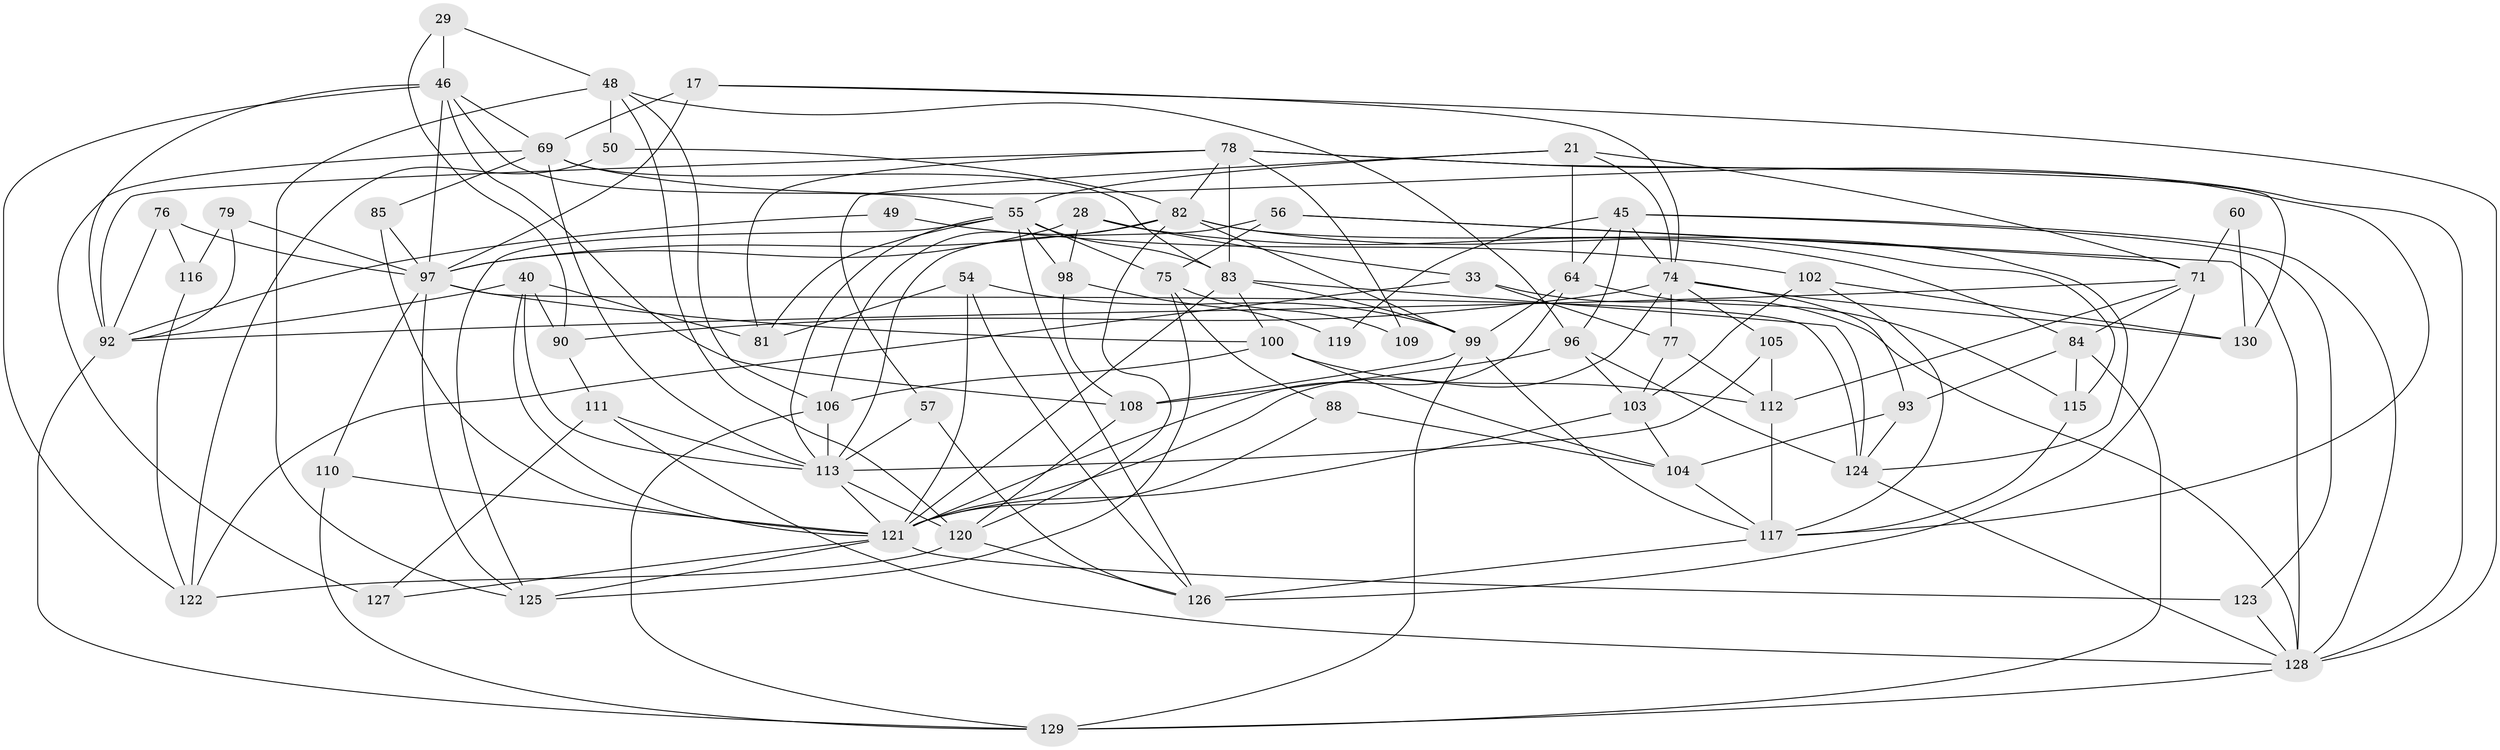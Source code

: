 // original degree distribution, {2: 0.09230769230769231, 4: 0.33076923076923076, 5: 0.14615384615384616, 3: 0.2923076923076923, 6: 0.09230769230769231, 7: 0.038461538461538464, 8: 0.007692307692307693}
// Generated by graph-tools (version 1.1) at 2025/50/03/09/25 04:50:59]
// undirected, 65 vertices, 166 edges
graph export_dot {
graph [start="1"]
  node [color=gray90,style=filled];
  17;
  21;
  28;
  29;
  33 [super="+25"];
  40;
  45 [super="+32"];
  46 [super="+30"];
  48;
  49;
  50 [super="+37"];
  54;
  55 [super="+47"];
  56 [super="+52"];
  57;
  60;
  64;
  69 [super="+22"];
  71 [super="+8"];
  74 [super="+43+44+58"];
  75;
  76;
  77;
  78 [super="+68+31"];
  79;
  81;
  82 [super="+6+11+59+38"];
  83 [super="+67+80"];
  84 [super="+42"];
  85;
  88;
  90 [super="+27"];
  92 [super="+63"];
  93;
  96 [super="+9+2"];
  97 [super="+23+10+61"];
  98;
  99 [super="+18"];
  100 [super="+36"];
  102;
  103;
  104 [super="+39"];
  105;
  106;
  108 [super="+41"];
  109;
  110;
  111 [super="+73"];
  112 [super="+86"];
  113 [super="+107+95+87"];
  115;
  116;
  117 [super="+16+62+14"];
  119;
  120 [super="+34+94"];
  121 [super="+72+114"];
  122 [super="+13"];
  123 [super="+118"];
  124 [super="+101"];
  125;
  126 [super="+3"];
  127;
  128 [super="+89"];
  129 [super="+91"];
  130 [super="+70"];
  17 -- 69 [weight=2];
  17 -- 128;
  17 -- 97;
  17 -- 74;
  21 -- 57;
  21 -- 64;
  21 -- 71;
  21 -- 74;
  21 -- 55;
  28 -- 98;
  28 -- 33;
  28 -- 97;
  28 -- 84;
  29 -- 48;
  29 -- 46;
  29 -- 90;
  33 -- 77 [weight=2];
  33 -- 122;
  33 -- 128;
  40 -- 81;
  40 -- 90 [weight=2];
  40 -- 92;
  40 -- 121;
  40 -- 113;
  45 -- 123 [weight=3];
  45 -- 64 [weight=2];
  45 -- 74;
  45 -- 96;
  45 -- 119;
  45 -- 128;
  46 -- 108;
  46 -- 92 [weight=2];
  46 -- 122;
  46 -- 97 [weight=2];
  46 -- 69;
  46 -- 55;
  48 -- 106;
  48 -- 125;
  48 -- 50 [weight=2];
  48 -- 120;
  48 -- 96;
  49 -- 102;
  49 -- 92;
  50 -- 122;
  50 -- 82;
  54 -- 99;
  54 -- 81;
  54 -- 126;
  54 -- 121;
  55 -- 81;
  55 -- 125;
  55 -- 83 [weight=2];
  55 -- 98;
  55 -- 75;
  55 -- 126;
  55 -- 113;
  56 -- 75 [weight=2];
  56 -- 113 [weight=2];
  56 -- 71;
  56 -- 128;
  57 -- 126;
  57 -- 113 [weight=2];
  60 -- 71;
  60 -- 130;
  64 -- 115;
  64 -- 99;
  64 -- 121;
  69 -- 85;
  69 -- 117;
  69 -- 127 [weight=2];
  69 -- 113;
  69 -- 83 [weight=2];
  71 -- 92;
  71 -- 126 [weight=2];
  71 -- 84;
  71 -- 112;
  74 -- 93;
  74 -- 121;
  74 -- 105;
  74 -- 77;
  74 -- 90 [weight=2];
  74 -- 130;
  75 -- 125;
  75 -- 88;
  75 -- 109;
  76 -- 92;
  76 -- 116;
  76 -- 97;
  77 -- 103;
  77 -- 112;
  78 -- 128;
  78 -- 82 [weight=2];
  78 -- 83;
  78 -- 81;
  78 -- 92;
  78 -- 130 [weight=2];
  78 -- 109;
  79 -- 92;
  79 -- 116;
  79 -- 97;
  82 -- 120;
  82 -- 124;
  82 -- 106 [weight=2];
  82 -- 99;
  82 -- 115;
  82 -- 97;
  83 -- 100;
  83 -- 99;
  83 -- 121 [weight=2];
  83 -- 124;
  84 -- 93;
  84 -- 115;
  84 -- 129;
  85 -- 97;
  85 -- 121;
  88 -- 104;
  88 -- 121;
  90 -- 111;
  92 -- 129;
  93 -- 104 [weight=2];
  93 -- 124;
  96 -- 103;
  96 -- 124;
  96 -- 108;
  97 -- 110;
  97 -- 125;
  97 -- 100 [weight=2];
  97 -- 124 [weight=2];
  98 -- 108;
  98 -- 119;
  99 -- 108 [weight=2];
  99 -- 117;
  99 -- 129;
  100 -- 106;
  100 -- 104;
  100 -- 112;
  102 -- 103;
  102 -- 130;
  102 -- 117;
  103 -- 104;
  103 -- 121;
  104 -- 117;
  105 -- 112;
  105 -- 113;
  106 -- 129;
  106 -- 113 [weight=2];
  108 -- 120;
  110 -- 121;
  110 -- 129;
  111 -- 113;
  111 -- 127;
  111 -- 128;
  112 -- 117;
  113 -- 120 [weight=2];
  113 -- 121;
  115 -- 117;
  116 -- 122;
  117 -- 126;
  120 -- 126 [weight=2];
  120 -- 122;
  121 -- 125 [weight=2];
  121 -- 123;
  121 -- 127;
  123 -- 128;
  124 -- 128;
  128 -- 129;
}

